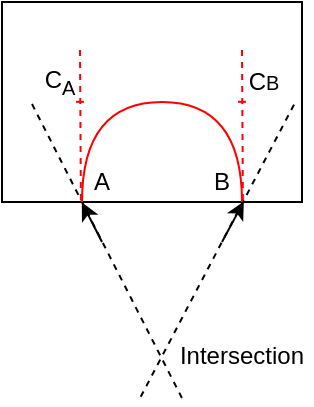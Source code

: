<mxfile version="15.7.3" type="device"><diagram id="oQnRwMeibZq7FS6aBaNB" name="Page-1"><mxGraphModel dx="565" dy="297" grid="1" gridSize="10" guides="1" tooltips="1" connect="1" arrows="1" fold="1" page="1" pageScale="1" pageWidth="850" pageHeight="1100" math="0" shadow="0"><root><mxCell id="0"/><mxCell id="1" parent="0"/><mxCell id="x_9I4qqxFq6ZvKD6SIYc-1" value="" style="rounded=0;whiteSpace=wrap;html=1;" vertex="1" parent="1"><mxGeometry x="360" y="280" width="150" height="100" as="geometry"/></mxCell><mxCell id="x_9I4qqxFq6ZvKD6SIYc-2" value="" style="endArrow=classic;html=1;rounded=0;entryX=0.266;entryY=1.002;entryDx=0;entryDy=0;entryPerimeter=0;" edge="1" parent="1" target="x_9I4qqxFq6ZvKD6SIYc-1"><mxGeometry width="50" height="50" relative="1" as="geometry"><mxPoint x="410" y="400" as="sourcePoint"/><mxPoint x="470" y="310" as="targetPoint"/></mxGeometry></mxCell><mxCell id="x_9I4qqxFq6ZvKD6SIYc-3" value="" style="endArrow=classic;html=1;rounded=0;entryX=0.806;entryY=0.997;entryDx=0;entryDy=0;entryPerimeter=0;" edge="1" parent="1" target="x_9I4qqxFq6ZvKD6SIYc-1"><mxGeometry width="50" height="50" relative="1" as="geometry"><mxPoint x="470" y="400" as="sourcePoint"/><mxPoint x="409.9" y="390.2" as="targetPoint"/></mxGeometry></mxCell><mxCell id="x_9I4qqxFq6ZvKD6SIYc-4" value="A" style="text;html=1;strokeColor=none;fillColor=none;align=center;verticalAlign=middle;whiteSpace=wrap;rounded=0;" vertex="1" parent="1"><mxGeometry x="400" y="360" width="20" height="20" as="geometry"/></mxCell><mxCell id="x_9I4qqxFq6ZvKD6SIYc-5" value="B" style="text;html=1;strokeColor=none;fillColor=none;align=center;verticalAlign=middle;whiteSpace=wrap;rounded=0;" vertex="1" parent="1"><mxGeometry x="460" y="360" width="20" height="20" as="geometry"/></mxCell><mxCell id="x_9I4qqxFq6ZvKD6SIYc-6" value="" style="endArrow=none;html=1;rounded=0;dashed=1;" edge="1" parent="1"><mxGeometry width="50" height="50" relative="1" as="geometry"><mxPoint x="375" y="331" as="sourcePoint"/><mxPoint x="451" y="480" as="targetPoint"/></mxGeometry></mxCell><mxCell id="x_9I4qqxFq6ZvKD6SIYc-8" value="" style="endArrow=none;html=1;rounded=0;dashed=1;" edge="1" parent="1"><mxGeometry width="50" height="50" relative="1" as="geometry"><mxPoint x="506" y="331.3" as="sourcePoint"/><mxPoint x="428" y="480" as="targetPoint"/></mxGeometry></mxCell><mxCell id="x_9I4qqxFq6ZvKD6SIYc-9" value="" style="endArrow=none;html=1;rounded=0;dashed=1;entryX=0.263;entryY=0.997;entryDx=0;entryDy=0;entryPerimeter=0;strokeColor=#FF0000;" edge="1" parent="1"><mxGeometry width="50" height="50" relative="1" as="geometry"><mxPoint x="399" y="304" as="sourcePoint"/><mxPoint x="399.45" y="380" as="targetPoint"/></mxGeometry></mxCell><mxCell id="x_9I4qqxFq6ZvKD6SIYc-10" value="" style="endArrow=none;html=1;rounded=0;dashed=1;entryX=0.263;entryY=0.997;entryDx=0;entryDy=0;entryPerimeter=0;strokeColor=#FF0000;" edge="1" parent="1"><mxGeometry width="50" height="50" relative="1" as="geometry"><mxPoint x="480" y="304" as="sourcePoint"/><mxPoint x="480.45" y="380" as="targetPoint"/></mxGeometry></mxCell><mxCell id="x_9I4qqxFq6ZvKD6SIYc-11" value="" style="endArrow=none;html=1;rounded=0;strokeColor=#FF0000;" edge="1" parent="1"><mxGeometry width="50" height="50" relative="1" as="geometry"><mxPoint x="397" y="329.9" as="sourcePoint"/><mxPoint x="401" y="329.9" as="targetPoint"/></mxGeometry></mxCell><mxCell id="x_9I4qqxFq6ZvKD6SIYc-13" value="" style="endArrow=none;html=1;rounded=0;strokeColor=#FF0000;" edge="1" parent="1"><mxGeometry width="50" height="50" relative="1" as="geometry"><mxPoint x="478" y="329.9" as="sourcePoint"/><mxPoint x="482" y="329.9" as="targetPoint"/></mxGeometry></mxCell><mxCell id="x_9I4qqxFq6ZvKD6SIYc-14" value="C&lt;sub&gt;A&lt;/sub&gt;" style="text;html=1;strokeColor=none;fillColor=none;align=center;verticalAlign=middle;whiteSpace=wrap;rounded=0;" vertex="1" parent="1"><mxGeometry x="379" y="310" width="20" height="20" as="geometry"/></mxCell><mxCell id="x_9I4qqxFq6ZvKD6SIYc-15" value="C&lt;span style=&quot;font-size: 10px&quot;&gt;B&lt;/span&gt;" style="text;html=1;strokeColor=none;fillColor=none;align=center;verticalAlign=middle;whiteSpace=wrap;rounded=0;" vertex="1" parent="1"><mxGeometry x="481" y="310" width="20" height="20" as="geometry"/></mxCell><mxCell id="x_9I4qqxFq6ZvKD6SIYc-16" value="" style="curved=1;endArrow=none;html=1;rounded=0;strokeColor=#FF0000;endFill=0;exitX=0;exitY=1;exitDx=0;exitDy=0;entryX=1;entryY=1;entryDx=0;entryDy=0;" edge="1" parent="1" source="x_9I4qqxFq6ZvKD6SIYc-4" target="x_9I4qqxFq6ZvKD6SIYc-5"><mxGeometry width="50" height="50" relative="1" as="geometry"><mxPoint x="420" y="360" as="sourcePoint"/><mxPoint x="470" y="310" as="targetPoint"/><Array as="points"><mxPoint x="400" y="330"/><mxPoint x="480" y="330"/></Array></mxGeometry></mxCell><mxCell id="x_9I4qqxFq6ZvKD6SIYc-17" value="Intersection" style="text;html=1;strokeColor=none;fillColor=none;align=center;verticalAlign=middle;whiteSpace=wrap;rounded=0;" vertex="1" parent="1"><mxGeometry x="445" y="447" width="70" height="20" as="geometry"/></mxCell></root></mxGraphModel></diagram></mxfile>